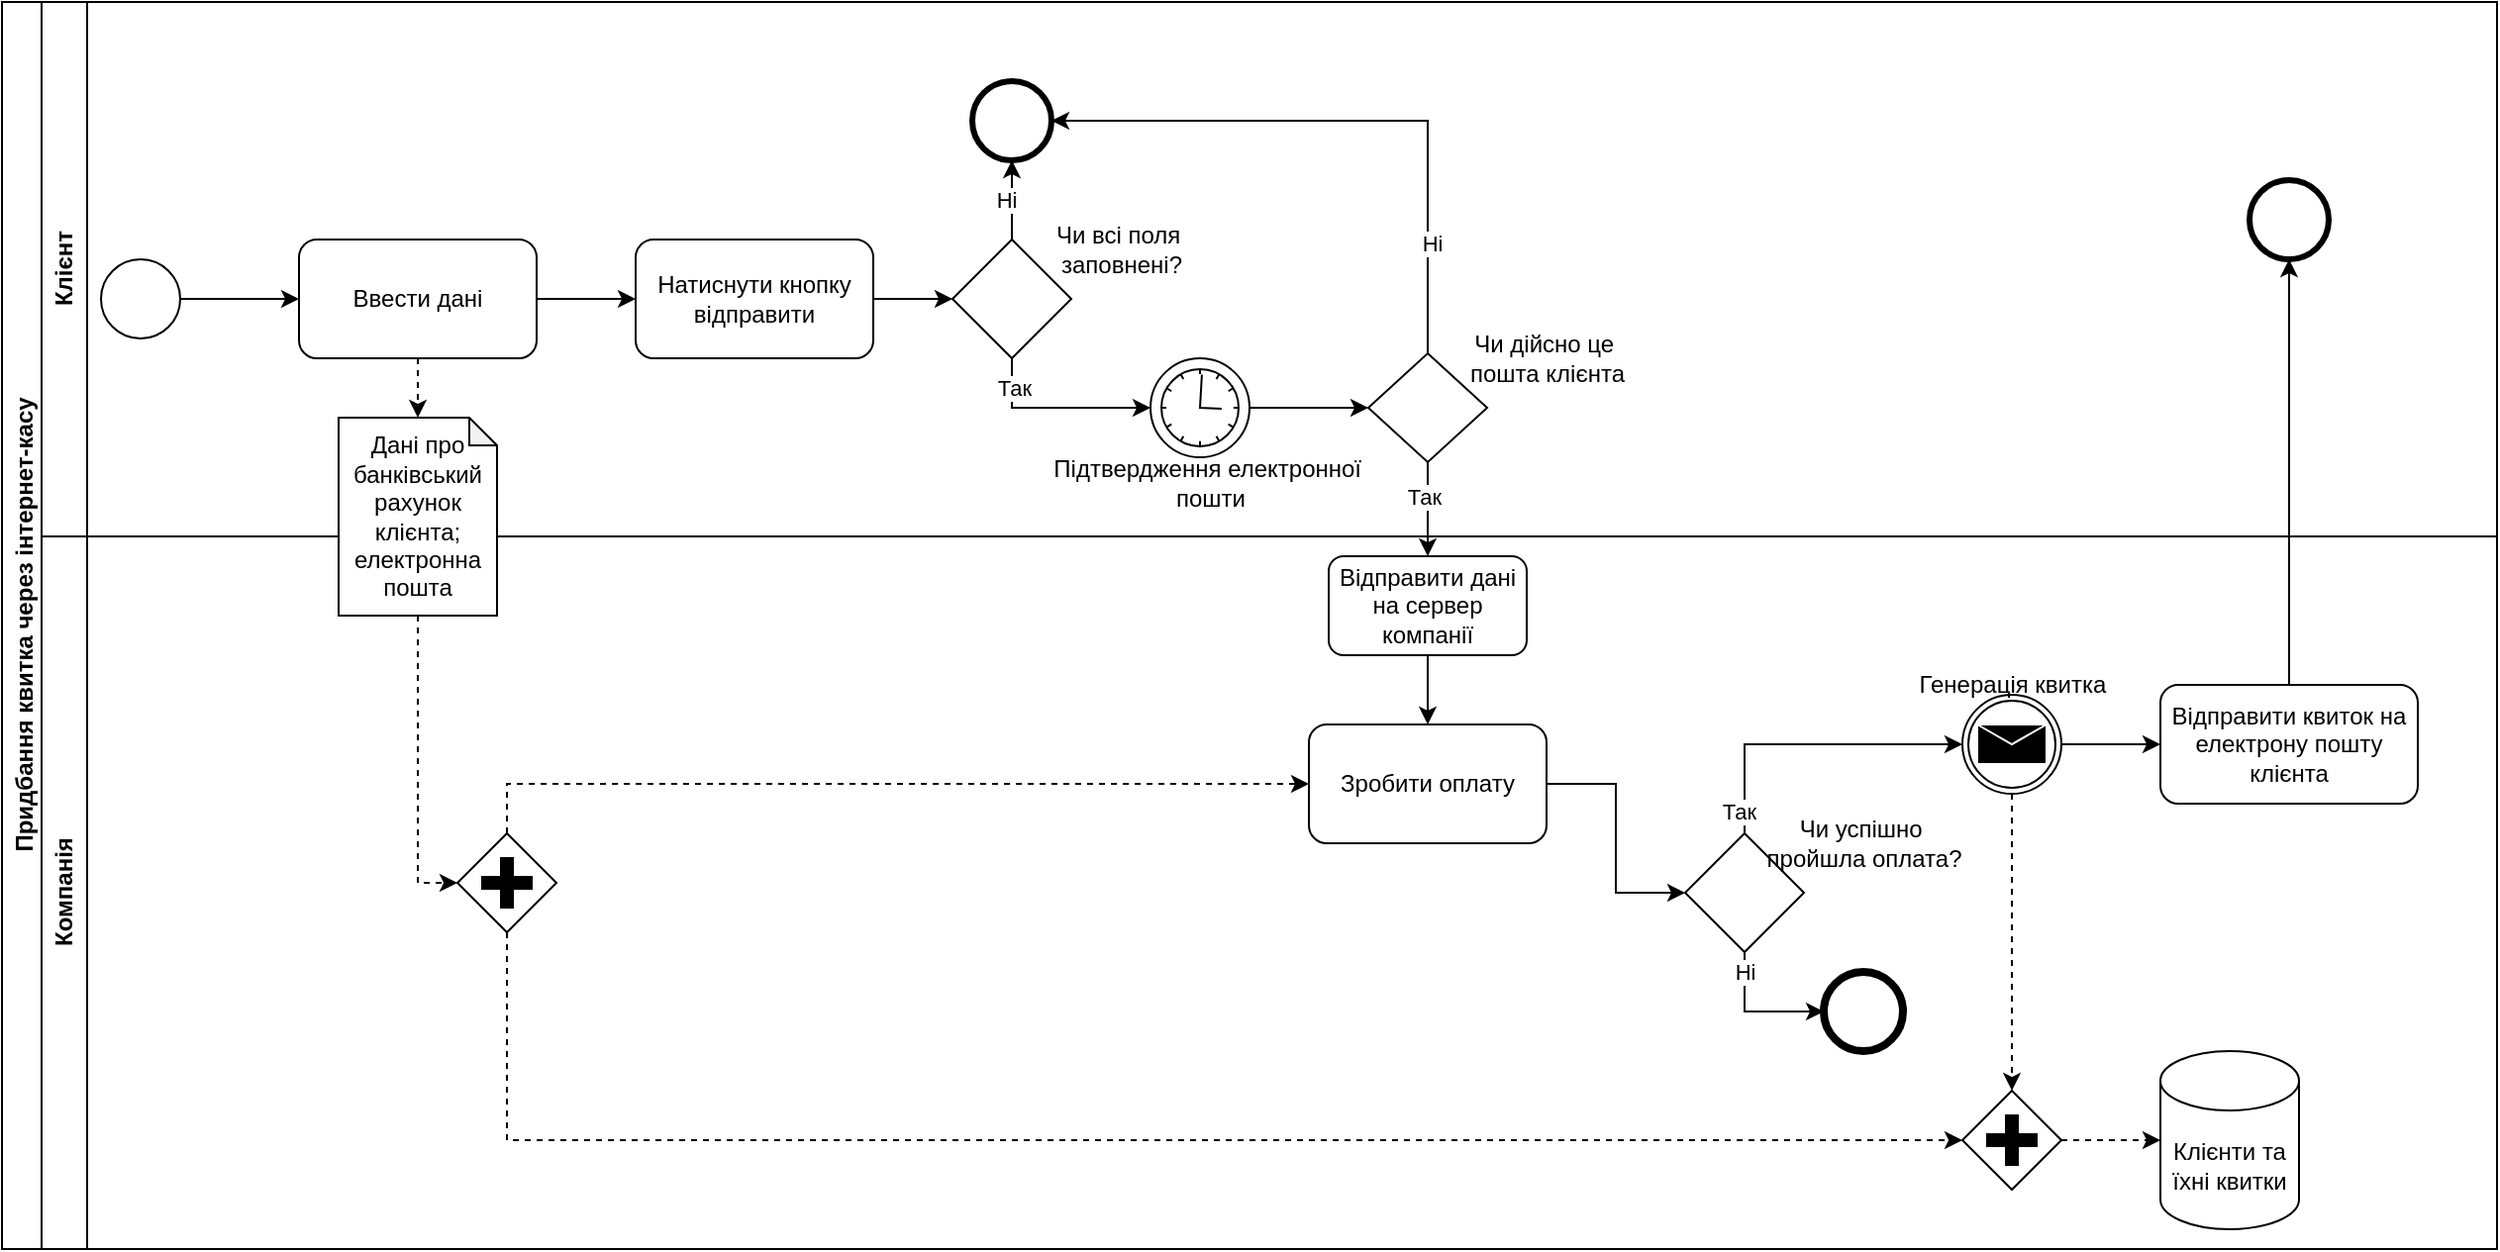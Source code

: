<mxfile version="24.7.16">
  <diagram name="Page-1" id="2a216829-ef6e-dabb-86c1-c78162f3ba2b">
    <mxGraphModel dx="1105" dy="558" grid="1" gridSize="10" guides="1" tooltips="1" connect="1" arrows="1" fold="1" page="1" pageScale="1" pageWidth="850" pageHeight="1100" background="none" math="0" shadow="0">
      <root>
        <mxCell id="0" />
        <mxCell id="1" parent="0" />
        <mxCell id="T00dslBi2b2i00kKxEPh-1" value="Придбання квитка через інтернет-касу" style="swimlane;horizontal=0;whiteSpace=wrap;html=1;" vertex="1" parent="1">
          <mxGeometry x="120" y="300" width="1260" height="630" as="geometry" />
        </mxCell>
        <mxCell id="T00dslBi2b2i00kKxEPh-2" value="Компанія" style="swimlane;horizontal=0;whiteSpace=wrap;html=1;" vertex="1" parent="T00dslBi2b2i00kKxEPh-1">
          <mxGeometry x="20" y="270" width="1240" height="360" as="geometry" />
        </mxCell>
        <mxCell id="T00dslBi2b2i00kKxEPh-3" value="" style="ellipse;whiteSpace=wrap;html=1;aspect=fixed;strokeWidth=4;" vertex="1" parent="T00dslBi2b2i00kKxEPh-2">
          <mxGeometry x="900" y="220" width="40" height="40" as="geometry" />
        </mxCell>
        <mxCell id="T00dslBi2b2i00kKxEPh-4" style="edgeStyle=orthogonalEdgeStyle;rounded=0;orthogonalLoop=1;jettySize=auto;html=1;exitX=1;exitY=0.5;exitDx=0;exitDy=0;" edge="1" parent="T00dslBi2b2i00kKxEPh-2" source="T00dslBi2b2i00kKxEPh-5" target="T00dslBi2b2i00kKxEPh-6">
          <mxGeometry relative="1" as="geometry" />
        </mxCell>
        <mxCell id="T00dslBi2b2i00kKxEPh-5" value="Зробити оплату" style="rounded=1;whiteSpace=wrap;html=1;" vertex="1" parent="T00dslBi2b2i00kKxEPh-2">
          <mxGeometry x="640" y="95" width="120" height="60" as="geometry" />
        </mxCell>
        <mxCell id="T00dslBi2b2i00kKxEPh-6" value="" style="rhombus;whiteSpace=wrap;html=1;" vertex="1" parent="T00dslBi2b2i00kKxEPh-2">
          <mxGeometry x="830" y="150" width="60" height="60" as="geometry" />
        </mxCell>
        <mxCell id="T00dslBi2b2i00kKxEPh-7" value="Чи успішно&amp;nbsp;&lt;div&gt;пройшла оплата?&lt;/div&gt;" style="text;html=1;align=center;verticalAlign=middle;resizable=0;points=[];autosize=1;strokeColor=none;fillColor=none;" vertex="1" parent="T00dslBi2b2i00kKxEPh-2">
          <mxGeometry x="860" y="135" width="120" height="40" as="geometry" />
        </mxCell>
        <mxCell id="T00dslBi2b2i00kKxEPh-8" value="" style="endArrow=classic;html=1;rounded=0;exitX=0.5;exitY=1;exitDx=0;exitDy=0;entryX=0;entryY=0.5;entryDx=0;entryDy=0;" edge="1" parent="T00dslBi2b2i00kKxEPh-2" source="T00dslBi2b2i00kKxEPh-6" target="T00dslBi2b2i00kKxEPh-3">
          <mxGeometry width="50" height="50" relative="1" as="geometry">
            <mxPoint x="1530" y="170" as="sourcePoint" />
            <mxPoint x="1390" y="330" as="targetPoint" />
            <Array as="points">
              <mxPoint x="860" y="240" />
            </Array>
          </mxGeometry>
        </mxCell>
        <mxCell id="T00dslBi2b2i00kKxEPh-9" value="Ні" style="edgeLabel;html=1;align=center;verticalAlign=middle;resizable=0;points=[];" vertex="1" connectable="0" parent="T00dslBi2b2i00kKxEPh-8">
          <mxGeometry x="-0.733" relative="1" as="geometry">
            <mxPoint as="offset" />
          </mxGeometry>
        </mxCell>
        <mxCell id="T00dslBi2b2i00kKxEPh-11" value="" style="endArrow=classic;html=1;rounded=0;exitX=0.5;exitY=0;exitDx=0;exitDy=0;" edge="1" parent="T00dslBi2b2i00kKxEPh-2" source="T00dslBi2b2i00kKxEPh-6" target="T00dslBi2b2i00kKxEPh-57">
          <mxGeometry width="50" height="50" relative="1" as="geometry">
            <mxPoint x="1380" y="230" as="sourcePoint" />
            <mxPoint x="1230" y="100" as="targetPoint" />
            <Array as="points">
              <mxPoint x="860" y="105" />
            </Array>
          </mxGeometry>
        </mxCell>
        <mxCell id="T00dslBi2b2i00kKxEPh-12" value="&lt;div&gt;&lt;br&gt;&lt;/div&gt;" style="edgeLabel;html=1;align=center;verticalAlign=middle;resizable=0;points=[];" vertex="1" connectable="0" parent="T00dslBi2b2i00kKxEPh-11">
          <mxGeometry x="-0.606" y="-1" relative="1" as="geometry">
            <mxPoint as="offset" />
          </mxGeometry>
        </mxCell>
        <mxCell id="T00dslBi2b2i00kKxEPh-13" value="Так" style="edgeLabel;html=1;align=center;verticalAlign=middle;resizable=0;points=[];" vertex="1" connectable="0" parent="T00dslBi2b2i00kKxEPh-11">
          <mxGeometry x="-0.854" y="3" relative="1" as="geometry">
            <mxPoint as="offset" />
          </mxGeometry>
        </mxCell>
        <mxCell id="T00dslBi2b2i00kKxEPh-41" value="" style="points=[[0.25,0.25,0],[0.5,0,0],[0.75,0.25,0],[1,0.5,0],[0.75,0.75,0],[0.5,1,0],[0.25,0.75,0],[0,0.5,0]];shape=mxgraph.bpmn.gateway2;html=1;verticalLabelPosition=bottom;labelBackgroundColor=#ffffff;verticalAlign=top;align=center;perimeter=rhombusPerimeter;outlineConnect=0;outline=none;symbol=none;gwType=parallel;" vertex="1" parent="T00dslBi2b2i00kKxEPh-2">
          <mxGeometry x="970" y="280" width="50" height="50" as="geometry" />
        </mxCell>
        <mxCell id="T00dslBi2b2i00kKxEPh-67" style="edgeStyle=orthogonalEdgeStyle;rounded=0;orthogonalLoop=1;jettySize=auto;html=1;entryX=0.5;entryY=0;entryDx=0;entryDy=0;" edge="1" parent="T00dslBi2b2i00kKxEPh-2" source="T00dslBi2b2i00kKxEPh-30" target="T00dslBi2b2i00kKxEPh-5">
          <mxGeometry relative="1" as="geometry" />
        </mxCell>
        <mxCell id="T00dslBi2b2i00kKxEPh-30" value="Відправити дані на сервер компанії" style="rounded=1;whiteSpace=wrap;html=1;" vertex="1" parent="T00dslBi2b2i00kKxEPh-2">
          <mxGeometry x="650" y="10" width="100" height="50" as="geometry" />
        </mxCell>
        <mxCell id="T00dslBi2b2i00kKxEPh-57" value="" style="points=[[0.145,0.145,0],[0.5,0,0],[0.855,0.145,0],[1,0.5,0],[0.855,0.855,0],[0.5,1,0],[0.145,0.855,0],[0,0.5,0]];shape=mxgraph.bpmn.event;html=1;verticalLabelPosition=bottom;labelBackgroundColor=#ffffff;verticalAlign=top;align=center;perimeter=ellipsePerimeter;outlineConnect=0;aspect=fixed;outline=throwing;symbol=message;" vertex="1" parent="T00dslBi2b2i00kKxEPh-2">
          <mxGeometry x="970" y="80" width="50" height="50" as="geometry" />
        </mxCell>
        <mxCell id="T00dslBi2b2i00kKxEPh-58" value="Генерація квитка" style="text;html=1;align=center;verticalAlign=middle;resizable=0;points=[];autosize=1;strokeColor=none;fillColor=none;" vertex="1" parent="T00dslBi2b2i00kKxEPh-2">
          <mxGeometry x="935" y="60" width="120" height="30" as="geometry" />
        </mxCell>
        <mxCell id="T00dslBi2b2i00kKxEPh-60" style="edgeStyle=orthogonalEdgeStyle;rounded=0;orthogonalLoop=1;jettySize=auto;html=1;exitX=0.5;exitY=1;exitDx=0;exitDy=0;exitPerimeter=0;entryX=0.5;entryY=0;entryDx=0;entryDy=0;entryPerimeter=0;dashed=1;" edge="1" parent="T00dslBi2b2i00kKxEPh-2" source="T00dslBi2b2i00kKxEPh-57" target="T00dslBi2b2i00kKxEPh-41">
          <mxGeometry relative="1" as="geometry" />
        </mxCell>
        <mxCell id="T00dslBi2b2i00kKxEPh-68" style="edgeStyle=orthogonalEdgeStyle;rounded=0;orthogonalLoop=1;jettySize=auto;html=1;exitX=0.5;exitY=0;exitDx=0;exitDy=0;exitPerimeter=0;entryX=0;entryY=0.5;entryDx=0;entryDy=0;dashed=1;" edge="1" parent="T00dslBi2b2i00kKxEPh-2" source="T00dslBi2b2i00kKxEPh-63" target="T00dslBi2b2i00kKxEPh-5">
          <mxGeometry relative="1" as="geometry" />
        </mxCell>
        <mxCell id="T00dslBi2b2i00kKxEPh-63" value="" style="points=[[0.25,0.25,0],[0.5,0,0],[0.75,0.25,0],[1,0.5,0],[0.75,0.75,0],[0.5,1,0],[0.25,0.75,0],[0,0.5,0]];shape=mxgraph.bpmn.gateway2;html=1;verticalLabelPosition=bottom;labelBackgroundColor=#ffffff;verticalAlign=top;align=center;perimeter=rhombusPerimeter;outlineConnect=0;outline=none;symbol=none;gwType=parallel;" vertex="1" parent="T00dslBi2b2i00kKxEPh-2">
          <mxGeometry x="210" y="150" width="50" height="50" as="geometry" />
        </mxCell>
        <mxCell id="T00dslBi2b2i00kKxEPh-69" style="edgeStyle=orthogonalEdgeStyle;rounded=0;orthogonalLoop=1;jettySize=auto;html=1;exitX=0.5;exitY=1;exitDx=0;exitDy=0;exitPerimeter=0;entryX=0;entryY=0.5;entryDx=0;entryDy=0;entryPerimeter=0;dashed=1;" edge="1" parent="T00dslBi2b2i00kKxEPh-2" source="T00dslBi2b2i00kKxEPh-63" target="T00dslBi2b2i00kKxEPh-41">
          <mxGeometry relative="1" as="geometry" />
        </mxCell>
        <mxCell id="T00dslBi2b2i00kKxEPh-73" value="&lt;span style=&quot;background-color: initial;&quot;&gt;Клієнти та їхні квитки&lt;/span&gt;" style="shape=cylinder3;whiteSpace=wrap;html=1;boundedLbl=1;backgroundOutline=1;size=15;" vertex="1" parent="T00dslBi2b2i00kKxEPh-2">
          <mxGeometry x="1070" y="260" width="70" height="90" as="geometry" />
        </mxCell>
        <mxCell id="T00dslBi2b2i00kKxEPh-74" style="edgeStyle=orthogonalEdgeStyle;rounded=0;orthogonalLoop=1;jettySize=auto;html=1;entryX=0;entryY=0.5;entryDx=0;entryDy=0;entryPerimeter=0;dashed=1;" edge="1" parent="T00dslBi2b2i00kKxEPh-2" source="T00dslBi2b2i00kKxEPh-41" target="T00dslBi2b2i00kKxEPh-73">
          <mxGeometry relative="1" as="geometry" />
        </mxCell>
        <mxCell id="T00dslBi2b2i00kKxEPh-82" value="" style="edgeStyle=orthogonalEdgeStyle;rounded=0;orthogonalLoop=1;jettySize=auto;html=1;exitX=1;exitY=0.5;exitDx=0;exitDy=0;exitPerimeter=0;" edge="1" parent="T00dslBi2b2i00kKxEPh-2" source="T00dslBi2b2i00kKxEPh-57" target="T00dslBi2b2i00kKxEPh-76">
          <mxGeometry relative="1" as="geometry">
            <mxPoint x="1620" y="674.652" as="targetPoint" />
            <mxPoint x="1160" y="675" as="sourcePoint" />
          </mxGeometry>
        </mxCell>
        <mxCell id="T00dslBi2b2i00kKxEPh-76" value="Відправити квиток на електрону пошту клієнта" style="rounded=1;whiteSpace=wrap;html=1;" vertex="1" parent="T00dslBi2b2i00kKxEPh-2">
          <mxGeometry x="1070" y="75" width="130" height="60" as="geometry" />
        </mxCell>
        <mxCell id="T00dslBi2b2i00kKxEPh-14" value="Клієнт" style="swimlane;horizontal=0;whiteSpace=wrap;html=1;startSize=23;" vertex="1" parent="T00dslBi2b2i00kKxEPh-1">
          <mxGeometry x="20" width="1240" height="270" as="geometry" />
        </mxCell>
        <mxCell id="T00dslBi2b2i00kKxEPh-16" value="" style="ellipse;whiteSpace=wrap;html=1;aspect=fixed;" vertex="1" parent="T00dslBi2b2i00kKxEPh-14">
          <mxGeometry x="30" y="130" width="40" height="40" as="geometry" />
        </mxCell>
        <mxCell id="T00dslBi2b2i00kKxEPh-17" value="Ввести дані" style="rounded=1;whiteSpace=wrap;html=1;" vertex="1" parent="T00dslBi2b2i00kKxEPh-14">
          <mxGeometry x="130" y="120" width="120" height="60" as="geometry" />
        </mxCell>
        <mxCell id="T00dslBi2b2i00kKxEPh-18" value="Дані про банківський рахунок клієнта&lt;span style=&quot;background-color: initial;&quot;&gt;; електронна пошта&lt;/span&gt;" style="shape=note;whiteSpace=wrap;html=1;backgroundOutline=1;darkOpacity=0.05;size=14;" vertex="1" parent="T00dslBi2b2i00kKxEPh-14">
          <mxGeometry x="150" y="210" width="80" height="100" as="geometry" />
        </mxCell>
        <mxCell id="T00dslBi2b2i00kKxEPh-19" value="" style="endArrow=classic;html=1;rounded=0;exitX=1;exitY=0.5;exitDx=0;exitDy=0;entryX=0;entryY=0.5;entryDx=0;entryDy=0;" edge="1" parent="T00dslBi2b2i00kKxEPh-14" source="T00dslBi2b2i00kKxEPh-16" target="T00dslBi2b2i00kKxEPh-17">
          <mxGeometry width="50" height="50" relative="1" as="geometry">
            <mxPoint x="510" y="480" as="sourcePoint" />
            <mxPoint x="120" y="360" as="targetPoint" />
          </mxGeometry>
        </mxCell>
        <mxCell id="T00dslBi2b2i00kKxEPh-20" value="Натиснути кнопку відправити" style="rounded=1;whiteSpace=wrap;html=1;" vertex="1" parent="T00dslBi2b2i00kKxEPh-14">
          <mxGeometry x="300" y="120" width="120" height="60" as="geometry" />
        </mxCell>
        <mxCell id="T00dslBi2b2i00kKxEPh-21" value="" style="endArrow=classic;html=1;rounded=0;exitX=1;exitY=0.5;exitDx=0;exitDy=0;" edge="1" parent="T00dslBi2b2i00kKxEPh-14" source="T00dslBi2b2i00kKxEPh-17" target="T00dslBi2b2i00kKxEPh-20">
          <mxGeometry width="50" height="50" relative="1" as="geometry">
            <mxPoint x="630" y="180" as="sourcePoint" />
            <mxPoint x="680" y="130" as="targetPoint" />
          </mxGeometry>
        </mxCell>
        <mxCell id="T00dslBi2b2i00kKxEPh-24" style="edgeStyle=orthogonalEdgeStyle;rounded=0;orthogonalLoop=1;jettySize=auto;html=1;exitX=0.5;exitY=0;exitDx=0;exitDy=0;entryX=0.5;entryY=1;entryDx=0;entryDy=0;" edge="1" parent="T00dslBi2b2i00kKxEPh-14" source="T00dslBi2b2i00kKxEPh-26" target="T00dslBi2b2i00kKxEPh-29">
          <mxGeometry relative="1" as="geometry" />
        </mxCell>
        <mxCell id="T00dslBi2b2i00kKxEPh-25" value="Ні" style="edgeLabel;html=1;align=center;verticalAlign=middle;resizable=0;points=[];" vertex="1" connectable="0" parent="T00dslBi2b2i00kKxEPh-24">
          <mxGeometry x="0.002" y="3" relative="1" as="geometry">
            <mxPoint as="offset" />
          </mxGeometry>
        </mxCell>
        <mxCell id="T00dslBi2b2i00kKxEPh-47" style="edgeStyle=orthogonalEdgeStyle;rounded=0;orthogonalLoop=1;jettySize=auto;html=1;exitX=0.5;exitY=1;exitDx=0;exitDy=0;entryX=0;entryY=0.5;entryDx=0;entryDy=0;entryPerimeter=0;" edge="1" parent="T00dslBi2b2i00kKxEPh-14" source="T00dslBi2b2i00kKxEPh-26" target="T00dslBi2b2i00kKxEPh-45">
          <mxGeometry relative="1" as="geometry">
            <mxPoint x="540" y="200" as="sourcePoint" />
            <mxPoint x="560" y="265" as="targetPoint" />
            <Array as="points">
              <mxPoint x="490" y="205" />
            </Array>
          </mxGeometry>
        </mxCell>
        <mxCell id="T00dslBi2b2i00kKxEPh-54" value="Так" style="edgeLabel;html=1;align=center;verticalAlign=middle;resizable=0;points=[];" vertex="1" connectable="0" parent="T00dslBi2b2i00kKxEPh-47">
          <mxGeometry x="-0.684" y="1" relative="1" as="geometry">
            <mxPoint as="offset" />
          </mxGeometry>
        </mxCell>
        <mxCell id="T00dslBi2b2i00kKxEPh-26" value="" style="rhombus;whiteSpace=wrap;html=1;" vertex="1" parent="T00dslBi2b2i00kKxEPh-14">
          <mxGeometry x="460" y="120" width="60" height="60" as="geometry" />
        </mxCell>
        <mxCell id="T00dslBi2b2i00kKxEPh-27" value="" style="endArrow=classic;html=1;rounded=0;exitX=1;exitY=0.5;exitDx=0;exitDy=0;" edge="1" parent="T00dslBi2b2i00kKxEPh-14" source="T00dslBi2b2i00kKxEPh-20" target="T00dslBi2b2i00kKxEPh-26">
          <mxGeometry width="50" height="50" relative="1" as="geometry">
            <mxPoint x="640" y="220" as="sourcePoint" />
            <mxPoint x="690" y="170" as="targetPoint" />
          </mxGeometry>
        </mxCell>
        <mxCell id="T00dslBi2b2i00kKxEPh-28" value="Чи всі поля&amp;nbsp;&lt;div&gt;заповнені?&lt;/div&gt;" style="text;html=1;align=center;verticalAlign=middle;resizable=0;points=[];autosize=1;strokeColor=none;fillColor=none;" vertex="1" parent="T00dslBi2b2i00kKxEPh-14">
          <mxGeometry x="500" y="105" width="90" height="40" as="geometry" />
        </mxCell>
        <mxCell id="T00dslBi2b2i00kKxEPh-29" value="" style="ellipse;whiteSpace=wrap;html=1;aspect=fixed;strokeWidth=3;" vertex="1" parent="T00dslBi2b2i00kKxEPh-14">
          <mxGeometry x="470" y="40" width="40" height="40" as="geometry" />
        </mxCell>
        <mxCell id="T00dslBi2b2i00kKxEPh-43" style="edgeStyle=orthogonalEdgeStyle;rounded=0;orthogonalLoop=1;jettySize=auto;html=1;exitX=0.5;exitY=1;exitDx=0;exitDy=0;entryX=0.5;entryY=0;entryDx=0;entryDy=0;entryPerimeter=0;dashed=1;" edge="1" parent="T00dslBi2b2i00kKxEPh-14" source="T00dslBi2b2i00kKxEPh-17" target="T00dslBi2b2i00kKxEPh-18">
          <mxGeometry relative="1" as="geometry" />
        </mxCell>
        <mxCell id="T00dslBi2b2i00kKxEPh-45" value="" style="points=[[0.145,0.145,0],[0.5,0,0],[0.855,0.145,0],[1,0.5,0],[0.855,0.855,0],[0.5,1,0],[0.145,0.855,0],[0,0.5,0]];shape=mxgraph.bpmn.event;html=1;verticalLabelPosition=bottom;labelBackgroundColor=#ffffff;verticalAlign=top;align=center;perimeter=ellipsePerimeter;outlineConnect=0;aspect=fixed;outline=standard;symbol=timer;" vertex="1" parent="T00dslBi2b2i00kKxEPh-14">
          <mxGeometry x="560" y="180" width="50" height="50" as="geometry" />
        </mxCell>
        <mxCell id="T00dslBi2b2i00kKxEPh-46" value="Підтвердження електронної&amp;nbsp;&lt;div&gt;пошти&lt;/div&gt;" style="text;html=1;align=center;verticalAlign=middle;resizable=0;points=[];autosize=1;strokeColor=none;fillColor=none;" vertex="1" parent="T00dslBi2b2i00kKxEPh-14">
          <mxGeometry x="500" y="223" width="180" height="40" as="geometry" />
        </mxCell>
        <mxCell id="T00dslBi2b2i00kKxEPh-55" style="edgeStyle=orthogonalEdgeStyle;rounded=0;orthogonalLoop=1;jettySize=auto;html=1;exitX=0.5;exitY=0;exitDx=0;exitDy=0;entryX=1;entryY=0.5;entryDx=0;entryDy=0;" edge="1" parent="T00dslBi2b2i00kKxEPh-14" source="T00dslBi2b2i00kKxEPh-49" target="T00dslBi2b2i00kKxEPh-29">
          <mxGeometry relative="1" as="geometry" />
        </mxCell>
        <mxCell id="T00dslBi2b2i00kKxEPh-56" value="Ні" style="edgeLabel;html=1;align=center;verticalAlign=middle;resizable=0;points=[];" vertex="1" connectable="0" parent="T00dslBi2b2i00kKxEPh-55">
          <mxGeometry x="-0.636" y="-2" relative="1" as="geometry">
            <mxPoint as="offset" />
          </mxGeometry>
        </mxCell>
        <mxCell id="T00dslBi2b2i00kKxEPh-49" value="" style="rhombus;whiteSpace=wrap;html=1;" vertex="1" parent="T00dslBi2b2i00kKxEPh-14">
          <mxGeometry x="670" y="177.5" width="60" height="55" as="geometry" />
        </mxCell>
        <mxCell id="T00dslBi2b2i00kKxEPh-48" style="edgeStyle=orthogonalEdgeStyle;rounded=0;orthogonalLoop=1;jettySize=auto;html=1;exitX=1;exitY=0.5;exitDx=0;exitDy=0;exitPerimeter=0;" edge="1" parent="T00dslBi2b2i00kKxEPh-14" source="T00dslBi2b2i00kKxEPh-45">
          <mxGeometry relative="1" as="geometry">
            <mxPoint x="670" y="205" as="targetPoint" />
            <mxPoint x="620" y="265" as="sourcePoint" />
          </mxGeometry>
        </mxCell>
        <mxCell id="T00dslBi2b2i00kKxEPh-50" value="Чи дійсно це&amp;nbsp;&lt;div&gt;пошта клієнта&lt;/div&gt;" style="text;html=1;align=center;verticalAlign=middle;resizable=0;points=[];autosize=1;strokeColor=none;fillColor=none;" vertex="1" parent="T00dslBi2b2i00kKxEPh-14">
          <mxGeometry x="710" y="160" width="100" height="40" as="geometry" />
        </mxCell>
        <mxCell id="T00dslBi2b2i00kKxEPh-85" value="" style="ellipse;whiteSpace=wrap;html=1;aspect=fixed;strokeWidth=3;" vertex="1" parent="T00dslBi2b2i00kKxEPh-14">
          <mxGeometry x="1115" y="90" width="40" height="40" as="geometry" />
        </mxCell>
        <mxCell id="T00dslBi2b2i00kKxEPh-64" style="edgeStyle=orthogonalEdgeStyle;rounded=0;orthogonalLoop=1;jettySize=auto;html=1;exitX=0.5;exitY=1;exitDx=0;exitDy=0;exitPerimeter=0;entryX=0;entryY=0.5;entryDx=0;entryDy=0;entryPerimeter=0;dashed=1;" edge="1" parent="T00dslBi2b2i00kKxEPh-1" source="T00dslBi2b2i00kKxEPh-18" target="T00dslBi2b2i00kKxEPh-63">
          <mxGeometry relative="1" as="geometry" />
        </mxCell>
        <mxCell id="T00dslBi2b2i00kKxEPh-83" style="edgeStyle=orthogonalEdgeStyle;rounded=0;orthogonalLoop=1;jettySize=auto;html=1;" edge="1" parent="T00dslBi2b2i00kKxEPh-1" source="T00dslBi2b2i00kKxEPh-49" target="T00dslBi2b2i00kKxEPh-30">
          <mxGeometry relative="1" as="geometry" />
        </mxCell>
        <mxCell id="T00dslBi2b2i00kKxEPh-84" value="Так" style="edgeLabel;html=1;align=center;verticalAlign=middle;resizable=0;points=[];" vertex="1" connectable="0" parent="T00dslBi2b2i00kKxEPh-83">
          <mxGeometry x="-0.27" y="-2" relative="1" as="geometry">
            <mxPoint as="offset" />
          </mxGeometry>
        </mxCell>
        <mxCell id="T00dslBi2b2i00kKxEPh-86" style="edgeStyle=orthogonalEdgeStyle;rounded=0;orthogonalLoop=1;jettySize=auto;html=1;entryX=0.5;entryY=1;entryDx=0;entryDy=0;" edge="1" parent="T00dslBi2b2i00kKxEPh-1" source="T00dslBi2b2i00kKxEPh-76" target="T00dslBi2b2i00kKxEPh-85">
          <mxGeometry relative="1" as="geometry" />
        </mxCell>
      </root>
    </mxGraphModel>
  </diagram>
</mxfile>
